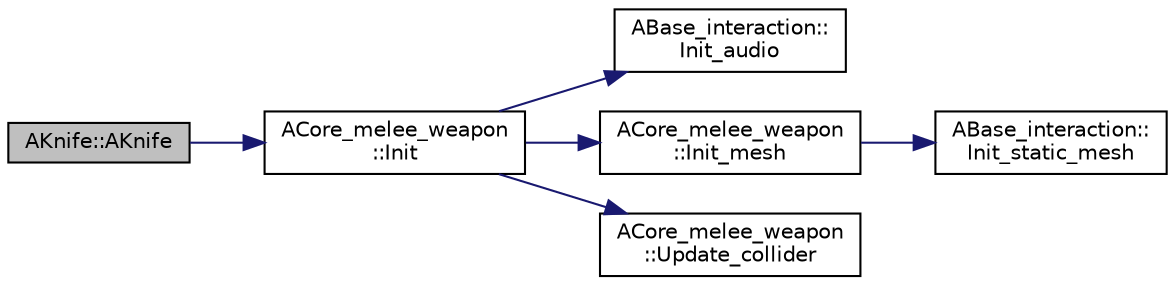 digraph "AKnife::AKnife"
{
 // LATEX_PDF_SIZE
  edge [fontname="Helvetica",fontsize="10",labelfontname="Helvetica",labelfontsize="10"];
  node [fontname="Helvetica",fontsize="10",shape=record];
  rankdir="LR";
  Node1 [label="AKnife::AKnife",height=0.2,width=0.4,color="black", fillcolor="grey75", style="filled", fontcolor="black",tooltip=" "];
  Node1 -> Node2 [color="midnightblue",fontsize="10",style="solid",fontname="Helvetica"];
  Node2 [label="ACore_melee_weapon\l::Init",height=0.2,width=0.4,color="black", fillcolor="white", style="filled",URL="$class_a_core__melee__weapon.html#a9386a64ae8120037ce6f6294c54f48ca",tooltip="근접 무기 초기화"];
  Node2 -> Node3 [color="midnightblue",fontsize="10",style="solid",fontname="Helvetica"];
  Node3 [label="ABase_interaction::\lInit_audio",height=0.2,width=0.4,color="black", fillcolor="white", style="filled",URL="$class_a_base__interaction.html#ae533364f1664a8375c0543451ffad7b2",tooltip="오디오 컴포넌트 초기화"];
  Node2 -> Node4 [color="midnightblue",fontsize="10",style="solid",fontname="Helvetica"];
  Node4 [label="ACore_melee_weapon\l::Init_mesh",height=0.2,width=0.4,color="black", fillcolor="white", style="filled",URL="$class_a_core__melee__weapon.html#a47f80be9220742dc6527168e437f4595",tooltip="메쉬 초기화"];
  Node4 -> Node5 [color="midnightblue",fontsize="10",style="solid",fontname="Helvetica"];
  Node5 [label="ABase_interaction::\lInit_static_mesh",height=0.2,width=0.4,color="black", fillcolor="white", style="filled",URL="$class_a_base__interaction.html#aeb1fffec40b3b1ed9aa79fb79d78ae2e",tooltip="스태틱 메시 컴포넌트 초기화 (무기,아이템)"];
  Node2 -> Node6 [color="midnightblue",fontsize="10",style="solid",fontname="Helvetica"];
  Node6 [label="ACore_melee_weapon\l::Update_collider",height=0.2,width=0.4,color="black", fillcolor="white", style="filled",URL="$class_a_core__melee__weapon.html#a0406867f5b8885629f803132ad66eb83",tooltip="콜라이더 정보 갱신"];
}
